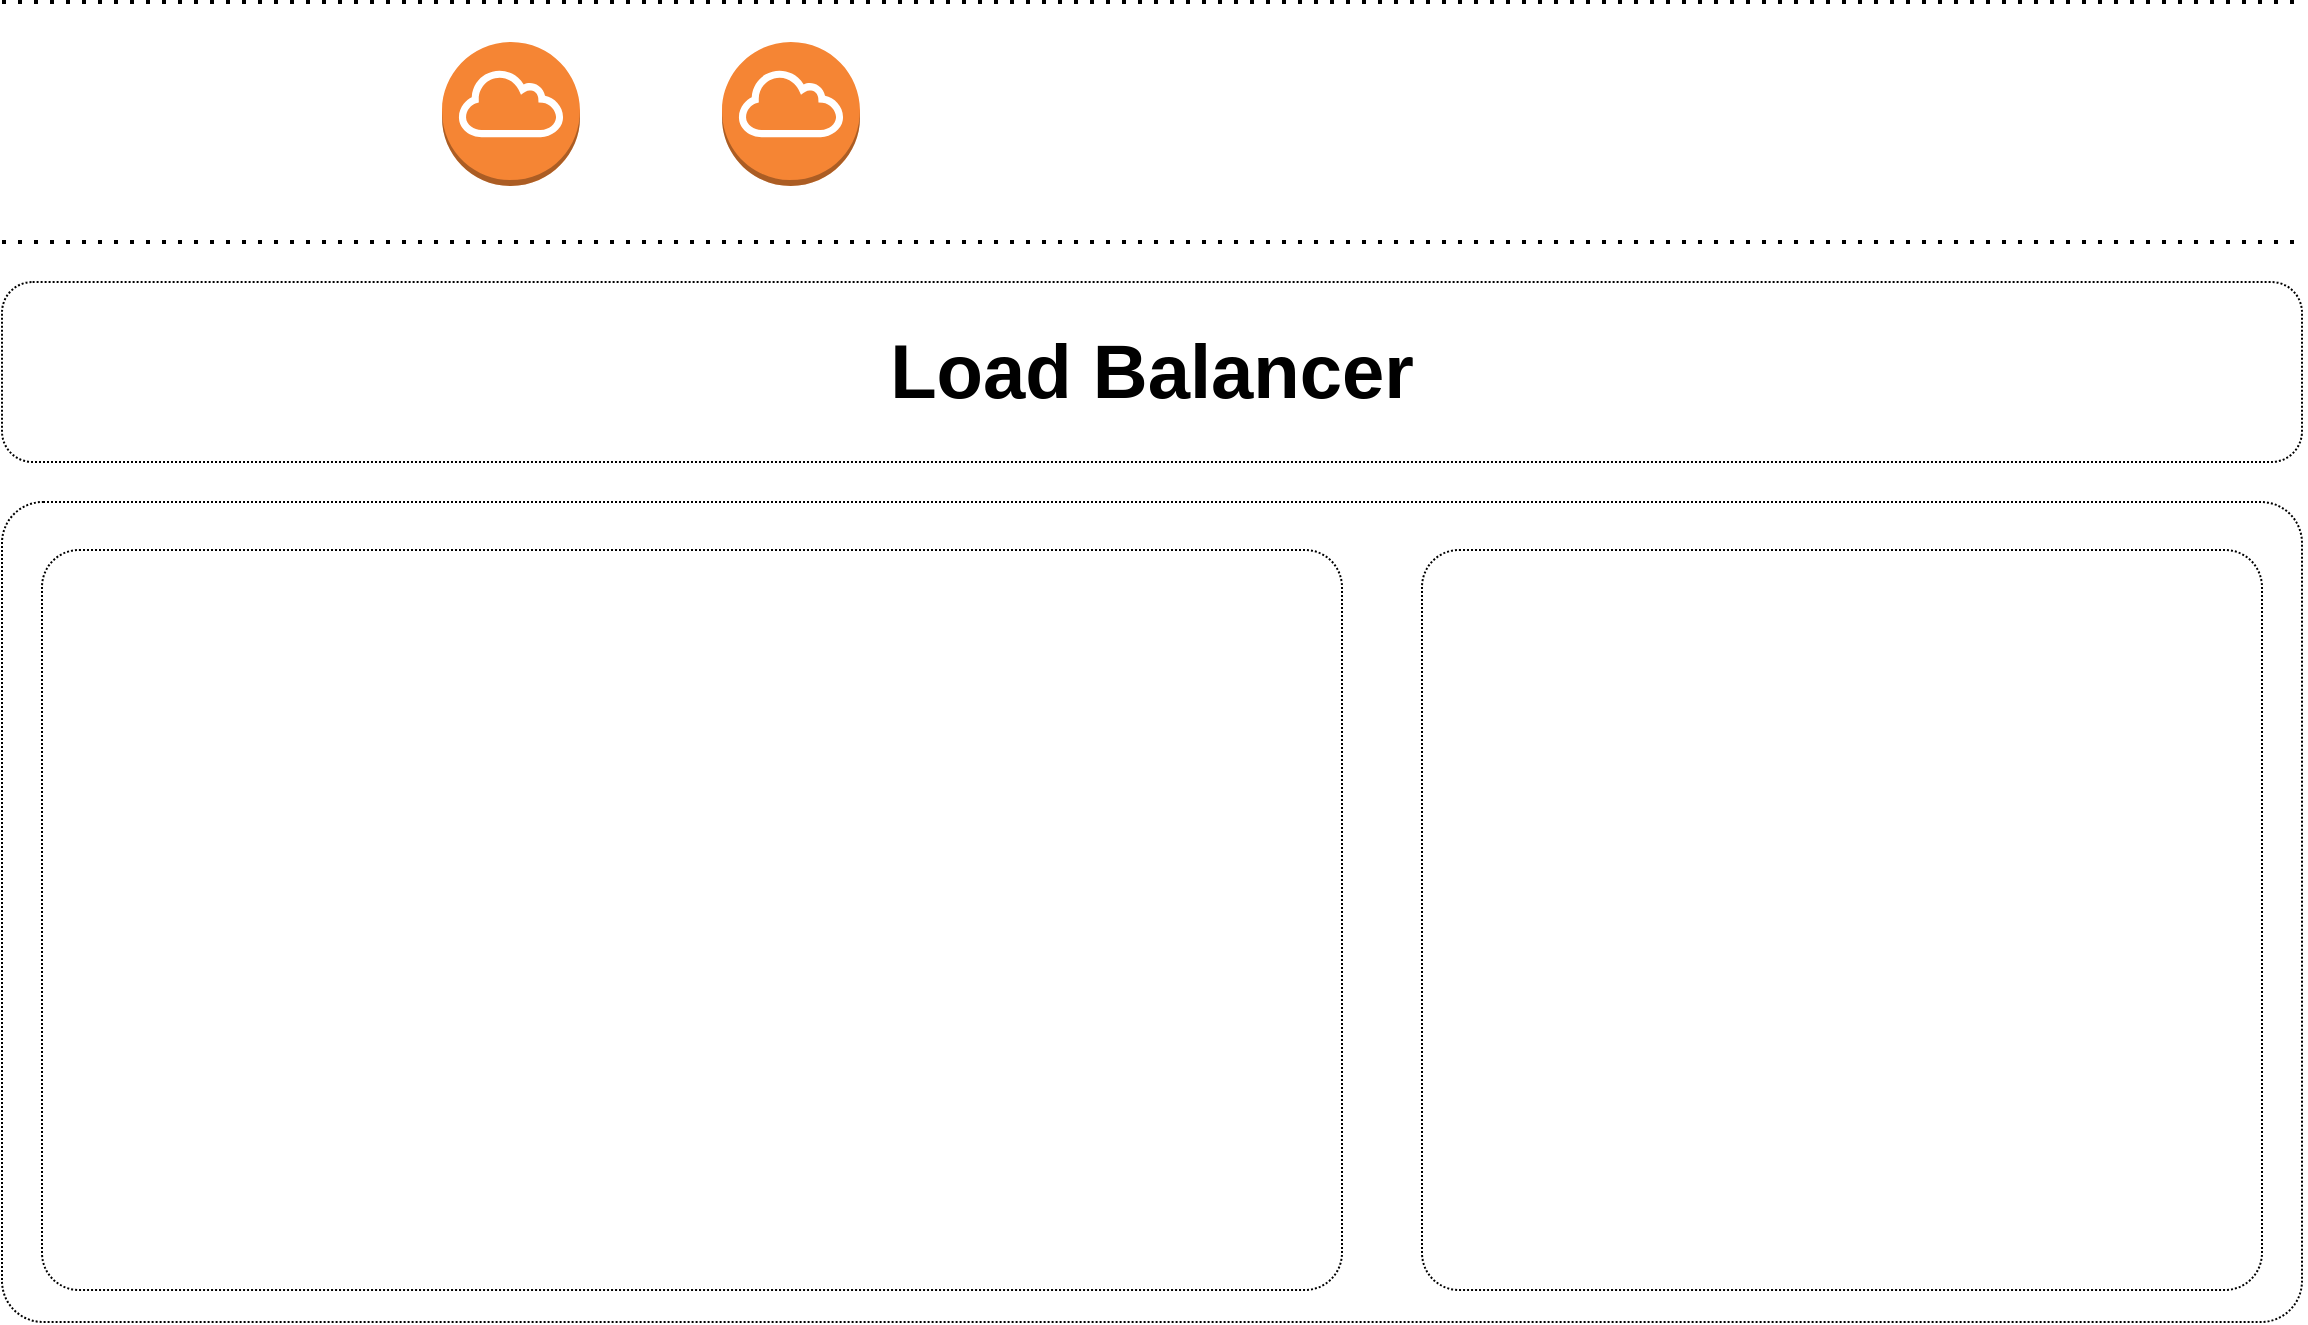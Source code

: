 <mxfile version="24.8.4">
  <diagram name="Page-1" id="b_wjNfzORTjbHEDvQfJR">
    <mxGraphModel dx="1644" dy="794" grid="1" gridSize="10" guides="1" tooltips="1" connect="1" arrows="1" fold="1" page="1" pageScale="1" pageWidth="1169" pageHeight="827" math="0" shadow="0">
      <root>
        <mxCell id="0" />
        <mxCell id="1" parent="0" />
        <mxCell id="yVznmgjhYQ62BfokBK0U-1" value="" style="endArrow=none;dashed=1;html=1;dashPattern=1 3;strokeWidth=2;rounded=0;movable=0;resizable=0;rotatable=0;deletable=0;editable=0;locked=1;connectable=0;" edge="1" parent="1">
          <mxGeometry width="50" height="50" relative="1" as="geometry">
            <mxPoint x="10" y="140" as="sourcePoint" />
            <mxPoint x="1160" y="140" as="targetPoint" />
          </mxGeometry>
        </mxCell>
        <mxCell id="yVznmgjhYQ62BfokBK0U-2" value="" style="rounded=1;whiteSpace=wrap;html=1;fillColor=none;dashed=1;dashPattern=1 1;arcSize=5;movable=1;resizable=1;rotatable=1;deletable=1;editable=1;locked=0;connectable=1;" vertex="1" parent="1">
          <mxGeometry x="10" y="390" width="1150" height="410" as="geometry" />
        </mxCell>
        <mxCell id="yVznmgjhYQ62BfokBK0U-3" value="" style="rounded=1;whiteSpace=wrap;html=1;fillColor=none;dashed=1;dashPattern=1 1;arcSize=5;movable=1;resizable=1;rotatable=1;deletable=1;editable=1;locked=0;connectable=1;" vertex="1" parent="1">
          <mxGeometry x="30" y="414" width="650" height="370" as="geometry" />
        </mxCell>
        <mxCell id="yVznmgjhYQ62BfokBK0U-4" value="" style="rounded=1;whiteSpace=wrap;html=1;fillColor=none;dashed=1;dashPattern=1 1;arcSize=5;movable=1;resizable=1;rotatable=1;deletable=1;editable=1;locked=0;connectable=1;" vertex="1" parent="1">
          <mxGeometry x="720" y="414" width="420" height="370" as="geometry" />
        </mxCell>
        <mxCell id="yVznmgjhYQ62BfokBK0U-5" value="&lt;b&gt;&lt;font style=&quot;font-size: 38px;&quot;&gt;Load Balancer&lt;/font&gt;&lt;/b&gt;" style="rounded=1;whiteSpace=wrap;html=1;fillColor=none;dashed=1;dashPattern=1 1;arcSize=17;" vertex="1" parent="1">
          <mxGeometry x="10" y="280" width="1150" height="90" as="geometry" />
        </mxCell>
        <mxCell id="yVznmgjhYQ62BfokBK0U-9" value="" style="endArrow=none;dashed=1;html=1;dashPattern=1 3;strokeWidth=2;rounded=0;movable=1;resizable=1;rotatable=1;deletable=1;editable=1;locked=0;connectable=1;" edge="1" parent="1">
          <mxGeometry width="50" height="50" relative="1" as="geometry">
            <mxPoint x="10" y="260" as="sourcePoint" />
            <mxPoint x="1160" y="260" as="targetPoint" />
          </mxGeometry>
        </mxCell>
        <mxCell id="yVznmgjhYQ62BfokBK0U-10" value="" style="outlineConnect=0;dashed=0;verticalLabelPosition=bottom;verticalAlign=top;align=center;html=1;shape=mxgraph.aws3.internet_gateway;fillColor=#F58534;gradientColor=none;" vertex="1" parent="1">
          <mxGeometry x="230" y="160" width="69" height="72" as="geometry" />
        </mxCell>
        <mxCell id="yVznmgjhYQ62BfokBK0U-11" value="" style="outlineConnect=0;dashed=0;verticalLabelPosition=bottom;verticalAlign=top;align=center;html=1;shape=mxgraph.aws3.internet_gateway;fillColor=#F58534;gradientColor=none;" vertex="1" parent="1">
          <mxGeometry x="370" y="160" width="69" height="72" as="geometry" />
        </mxCell>
      </root>
    </mxGraphModel>
  </diagram>
</mxfile>
